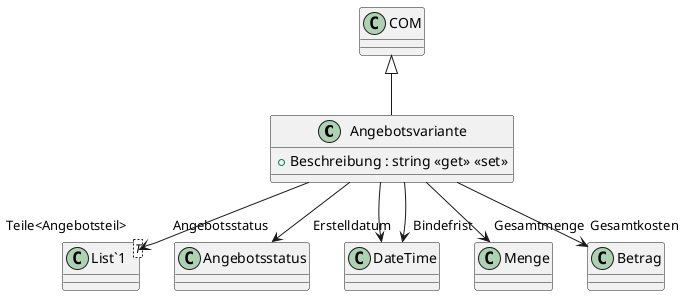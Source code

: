 @startuml
class Angebotsvariante {
    + Beschreibung : string <<get>> <<set>>
}
class "List`1"<T> {
}
COM <|-- Angebotsvariante
Angebotsvariante --> "Angebotsstatus" Angebotsstatus
Angebotsvariante --> "Erstelldatum" DateTime
Angebotsvariante --> "Bindefrist" DateTime
Angebotsvariante --> "Gesamtmenge" Menge
Angebotsvariante --> "Gesamtkosten" Betrag
Angebotsvariante --> "Teile<Angebotsteil>" "List`1"
@enduml
